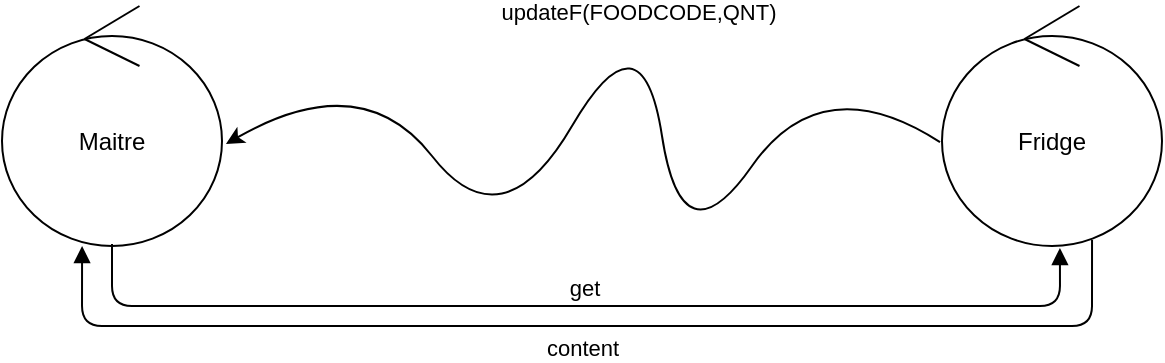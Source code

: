 <mxfile version="11.3.0" type="device" pages="1"><diagram id="RYsXn0cvKdEDI5P9mvs6" name="Page-1"><mxGraphModel dx="854" dy="504" grid="1" gridSize="10" guides="1" tooltips="1" connect="1" arrows="1" fold="1" page="1" pageScale="1" pageWidth="827" pageHeight="1169" math="0" shadow="0"><root><mxCell id="0"/><mxCell id="1" parent="0"/><mxCell id="kfpxkZm0c3LTTEa_FA0V-1" value="Maitre" style="ellipse;shape=umlControl;whiteSpace=wrap;html=1;" parent="1" vertex="1"><mxGeometry x="130" y="210" width="110" height="120" as="geometry"/></mxCell><mxCell id="kfpxkZm0c3LTTEa_FA0V-2" value="Fridge" style="ellipse;shape=umlControl;whiteSpace=wrap;html=1;" parent="1" vertex="1"><mxGeometry x="600" y="210" width="110" height="120" as="geometry"/></mxCell><mxCell id="kfpxkZm0c3LTTEa_FA0V-5" value="updateF(FOODCODE,QNT)" style="curved=1;endArrow=classic;html=1;exitX=-0.009;exitY=0.567;exitDx=0;exitDy=0;exitPerimeter=0;entryX=1.018;entryY=0.575;entryDx=0;entryDy=0;entryPerimeter=0;" parent="1" source="kfpxkZm0c3LTTEa_FA0V-2" target="kfpxkZm0c3LTTEa_FA0V-1" edge="1"><mxGeometry width="50" height="50" relative="1" as="geometry"><mxPoint x="380" y="400" as="sourcePoint"/><mxPoint x="430" y="350" as="targetPoint"/><Array as="points"><mxPoint x="540" y="240"/><mxPoint x="470" y="340"/><mxPoint x="450" y="210"/><mxPoint x="380" y="330"/><mxPoint x="310" y="240"/></Array></mxGeometry></mxCell><mxCell id="TBYIPZWRrwEs0WVuWjYf-1" value="get" style="html=1;verticalAlign=bottom;endArrow=block;exitX=0.5;exitY=0.992;exitDx=0;exitDy=0;exitPerimeter=0;entryX=0.536;entryY=1.008;entryDx=0;entryDy=0;entryPerimeter=0;" edge="1" parent="1" source="kfpxkZm0c3LTTEa_FA0V-1" target="kfpxkZm0c3LTTEa_FA0V-2"><mxGeometry width="80" relative="1" as="geometry"><mxPoint x="240" y="390" as="sourcePoint"/><mxPoint x="320" y="390" as="targetPoint"/><Array as="points"><mxPoint x="185" y="360"/><mxPoint x="659" y="360"/></Array></mxGeometry></mxCell><mxCell id="TBYIPZWRrwEs0WVuWjYf-2" value="content" style="html=1;verticalAlign=bottom;endArrow=block;exitX=0.682;exitY=0.975;exitDx=0;exitDy=0;exitPerimeter=0;entryX=0.364;entryY=1;entryDx=0;entryDy=0;entryPerimeter=0;" edge="1" parent="1" source="kfpxkZm0c3LTTEa_FA0V-2" target="kfpxkZm0c3LTTEa_FA0V-1"><mxGeometry x="0.014" y="20" width="80" relative="1" as="geometry"><mxPoint x="195" y="339.04" as="sourcePoint"/><mxPoint x="668.96" y="340.96" as="targetPoint"/><Array as="points"><mxPoint x="675" y="370"/><mxPoint x="170" y="370"/></Array><mxPoint as="offset"/></mxGeometry></mxCell></root></mxGraphModel></diagram></mxfile>